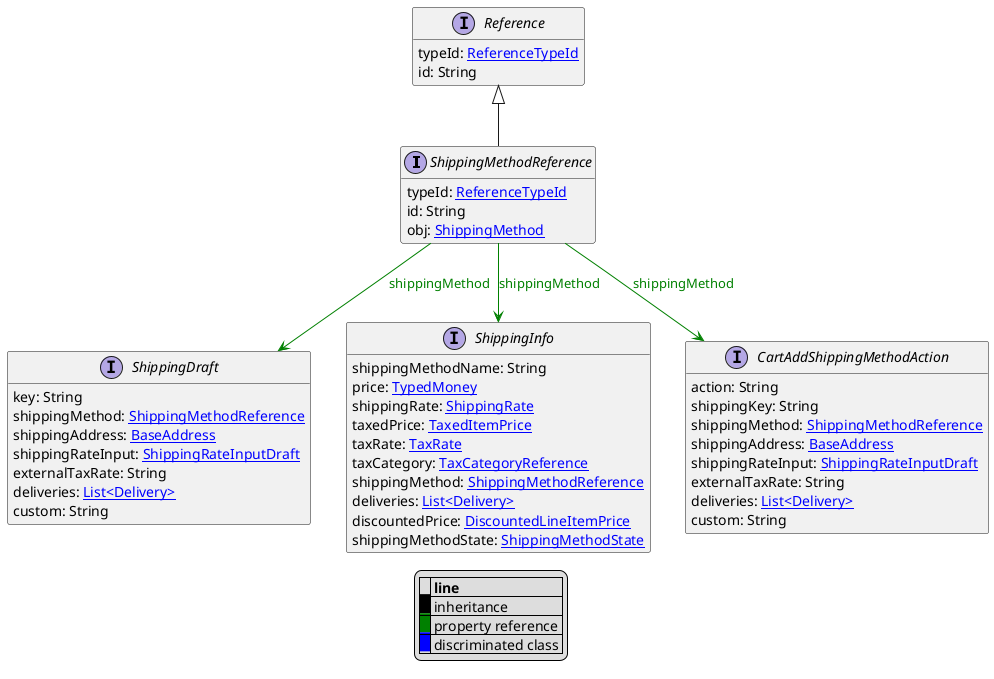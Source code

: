 @startuml

hide empty fields
hide empty methods
legend
|= |= line |
|<back:black>   </back>| inheritance |
|<back:green>   </back>| property reference |
|<back:blue>   </back>| discriminated class |
endlegend
interface ShippingMethodReference [[ShippingMethodReference.svg]] extends Reference {
    typeId: [[ReferenceTypeId.svg ReferenceTypeId]]
    id: String
    obj: [[ShippingMethod.svg ShippingMethod]]
}
interface Reference [[Reference.svg]]  {
    typeId: [[ReferenceTypeId.svg ReferenceTypeId]]
    id: String
}


interface ShippingDraft [[ShippingDraft.svg]]  {
    key: String
    shippingMethod: [[ShippingMethodReference.svg ShippingMethodReference]]
    shippingAddress: [[BaseAddress.svg BaseAddress]]
    shippingRateInput: [[ShippingRateInputDraft.svg ShippingRateInputDraft]]
    externalTaxRate: String
    deliveries: [[Delivery.svg List<Delivery>]]
    custom: String
}
interface ShippingInfo [[ShippingInfo.svg]]  {
    shippingMethodName: String
    price: [[TypedMoney.svg TypedMoney]]
    shippingRate: [[ShippingRate.svg ShippingRate]]
    taxedPrice: [[TaxedItemPrice.svg TaxedItemPrice]]
    taxRate: [[TaxRate.svg TaxRate]]
    taxCategory: [[TaxCategoryReference.svg TaxCategoryReference]]
    shippingMethod: [[ShippingMethodReference.svg ShippingMethodReference]]
    deliveries: [[Delivery.svg List<Delivery>]]
    discountedPrice: [[DiscountedLineItemPrice.svg DiscountedLineItemPrice]]
    shippingMethodState: [[ShippingMethodState.svg ShippingMethodState]]
}
interface CartAddShippingMethodAction [[CartAddShippingMethodAction.svg]]  {
    action: String
    shippingKey: String
    shippingMethod: [[ShippingMethodReference.svg ShippingMethodReference]]
    shippingAddress: [[BaseAddress.svg BaseAddress]]
    shippingRateInput: [[ShippingRateInputDraft.svg ShippingRateInputDraft]]
    externalTaxRate: String
    deliveries: [[Delivery.svg List<Delivery>]]
    custom: String
}

ShippingMethodReference --> ShippingDraft #green;text:green : "shippingMethod"
ShippingMethodReference --> ShippingInfo #green;text:green : "shippingMethod"
ShippingMethodReference --> CartAddShippingMethodAction #green;text:green : "shippingMethod"
@enduml
